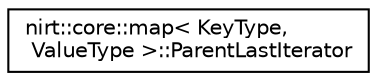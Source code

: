 digraph "Graphical Class Hierarchy"
{
 // LATEX_PDF_SIZE
  edge [fontname="Helvetica",fontsize="10",labelfontname="Helvetica",labelfontsize="10"];
  node [fontname="Helvetica",fontsize="10",shape=record];
  rankdir="LR";
  Node0 [label="nirt::core::map\< KeyType,\l ValueType \>::ParentLastIterator",height=0.2,width=0.4,color="black", fillcolor="white", style="filled",URL="$classnirt_1_1core_1_1map_1_1ParentLastIterator.html",tooltip="Parent Last Iterator."];
}
